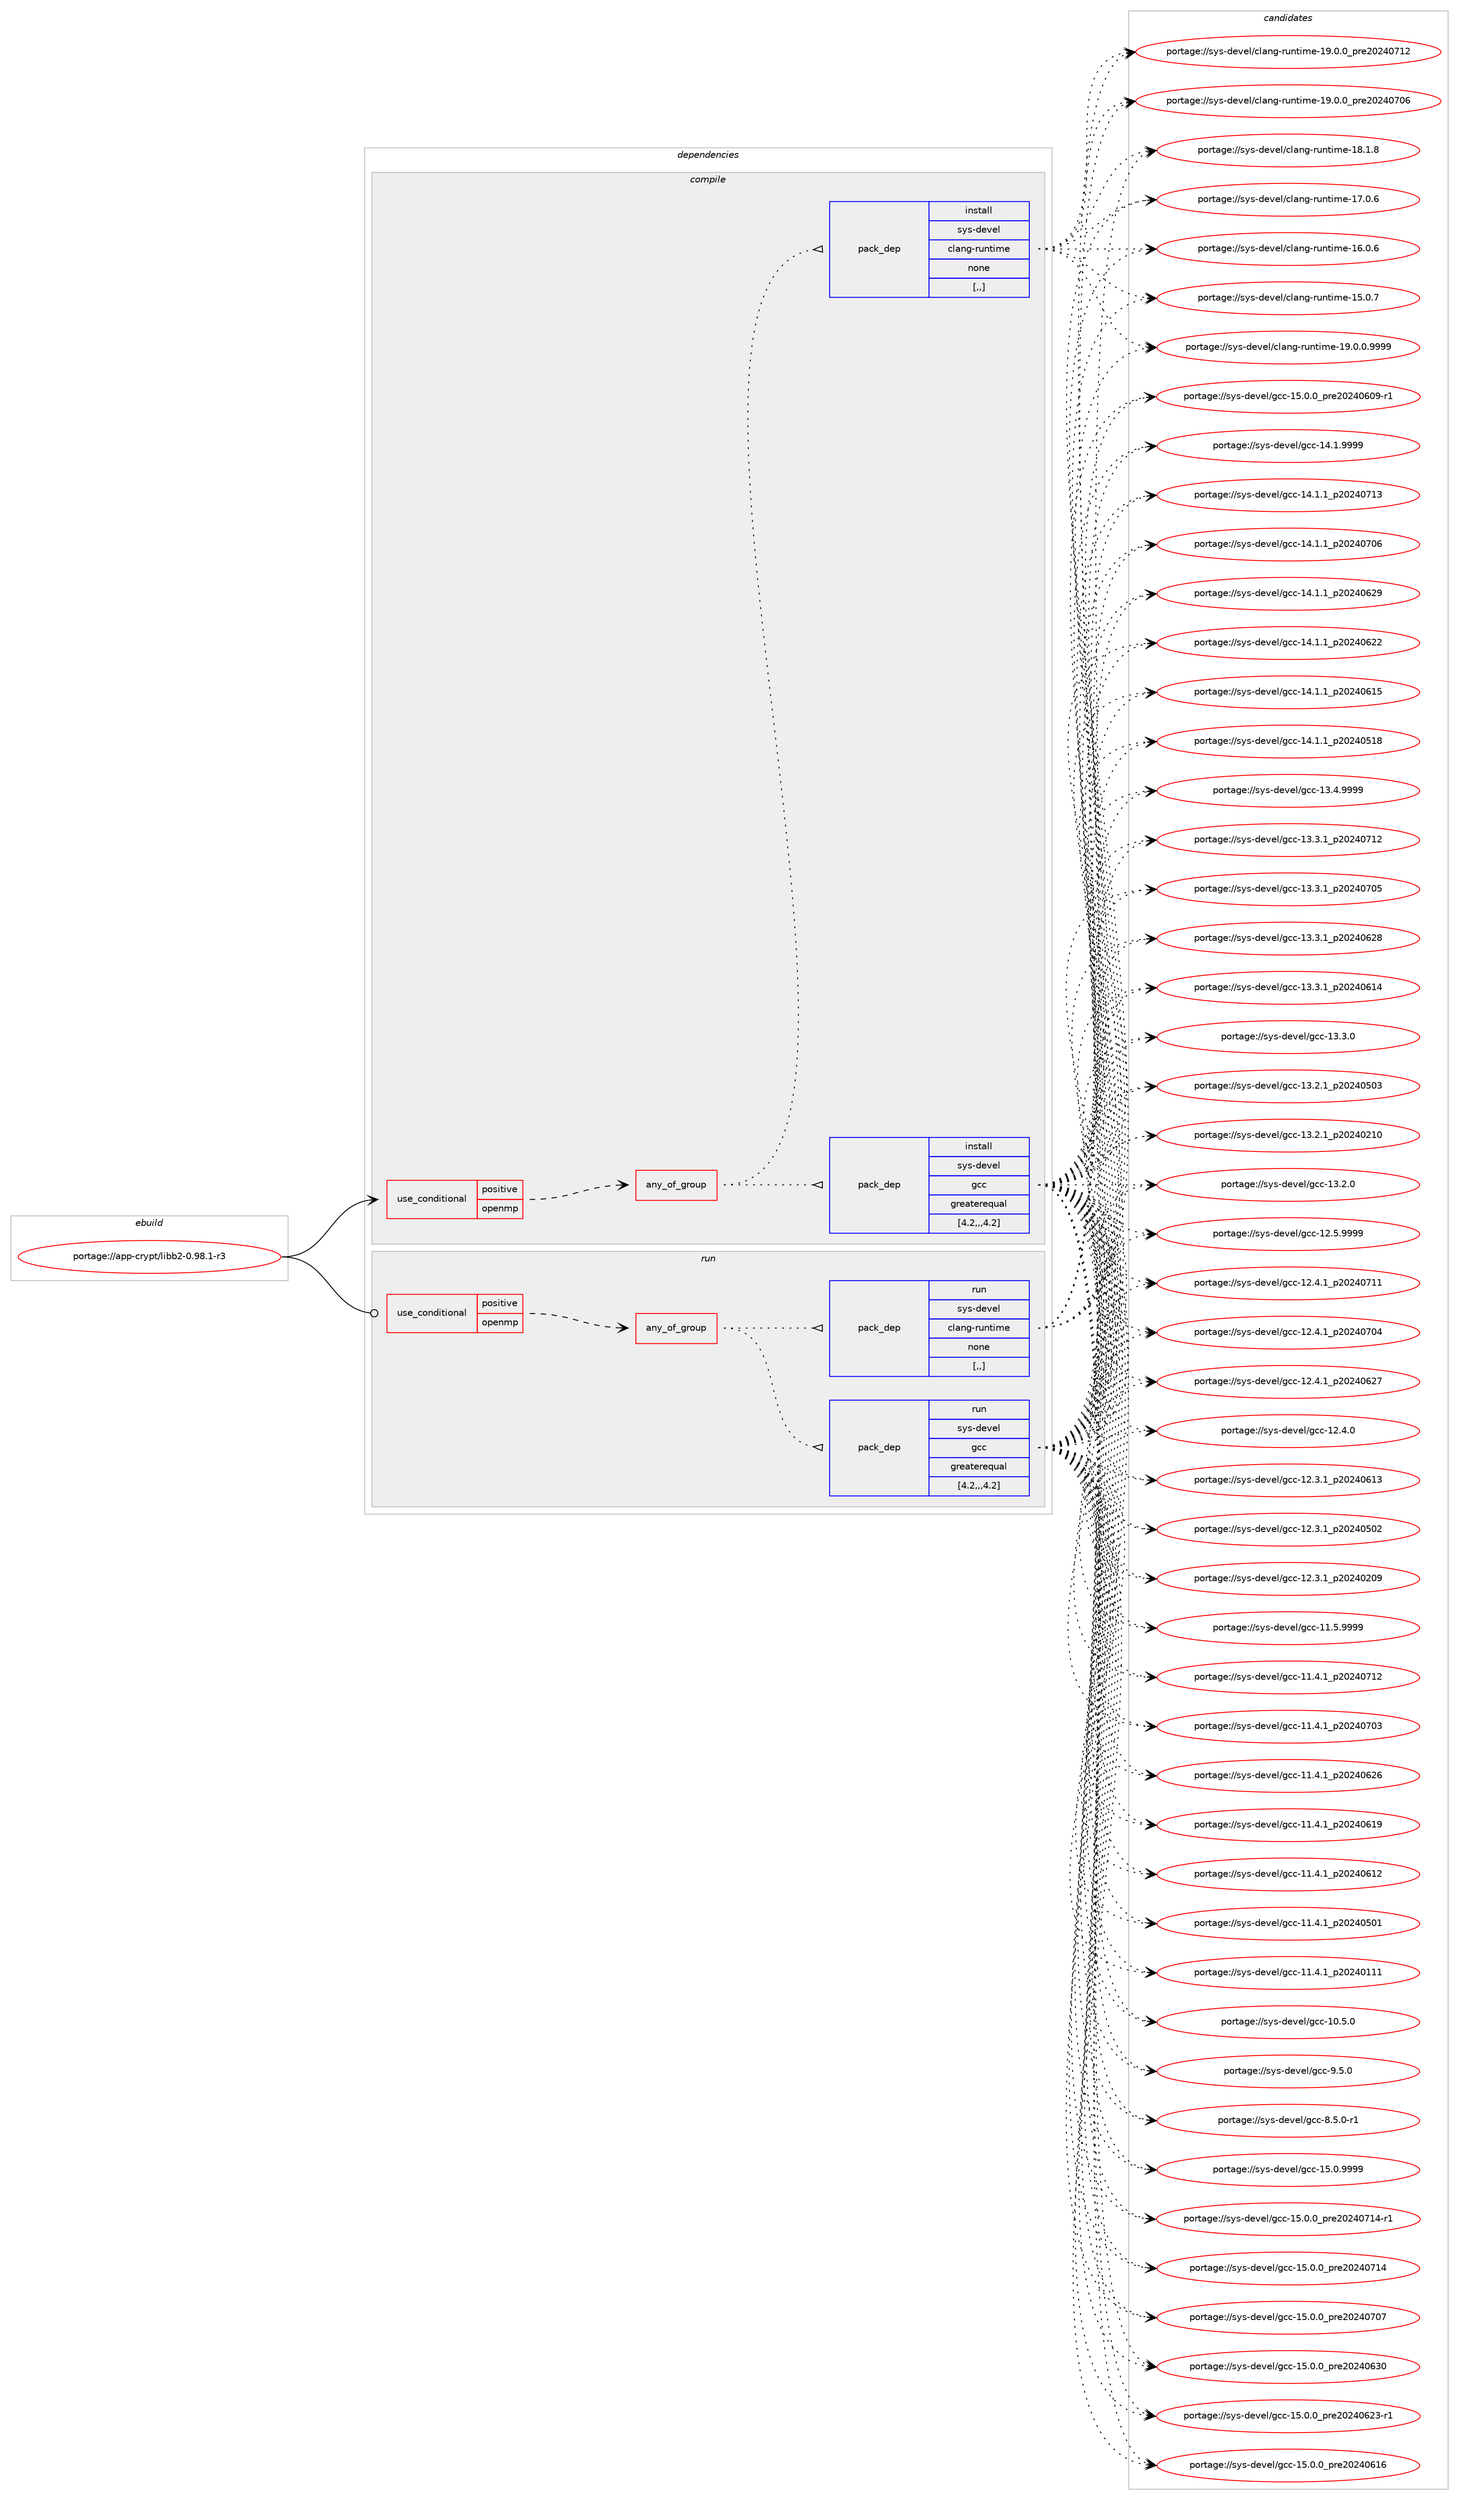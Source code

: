 digraph prolog {

# *************
# Graph options
# *************

newrank=true;
concentrate=true;
compound=true;
graph [rankdir=LR,fontname=Helvetica,fontsize=10,ranksep=1.5];#, ranksep=2.5, nodesep=0.2];
edge  [arrowhead=vee];
node  [fontname=Helvetica,fontsize=10];

# **********
# The ebuild
# **********

subgraph cluster_leftcol {
color=gray;
rank=same;
label=<<i>ebuild</i>>;
id [label="portage://app-crypt/libb2-0.98.1-r3", color=red, width=4, href="../app-crypt/libb2-0.98.1-r3.svg"];
}

# ****************
# The dependencies
# ****************

subgraph cluster_midcol {
color=gray;
label=<<i>dependencies</i>>;
subgraph cluster_compile {
fillcolor="#eeeeee";
style=filled;
label=<<i>compile</i>>;
subgraph cond3514 {
dependency13230 [label=<<TABLE BORDER="0" CELLBORDER="1" CELLSPACING="0" CELLPADDING="4"><TR><TD ROWSPAN="3" CELLPADDING="10">use_conditional</TD></TR><TR><TD>positive</TD></TR><TR><TD>openmp</TD></TR></TABLE>>, shape=none, color=red];
subgraph any76 {
dependency13231 [label=<<TABLE BORDER="0" CELLBORDER="1" CELLSPACING="0" CELLPADDING="4"><TR><TD CELLPADDING="10">any_of_group</TD></TR></TABLE>>, shape=none, color=red];subgraph pack9638 {
dependency13232 [label=<<TABLE BORDER="0" CELLBORDER="1" CELLSPACING="0" CELLPADDING="4" WIDTH="220"><TR><TD ROWSPAN="6" CELLPADDING="30">pack_dep</TD></TR><TR><TD WIDTH="110">install</TD></TR><TR><TD>sys-devel</TD></TR><TR><TD>gcc</TD></TR><TR><TD>greaterequal</TD></TR><TR><TD>[4.2,,,4.2]</TD></TR></TABLE>>, shape=none, color=blue];
}
dependency13231:e -> dependency13232:w [weight=20,style="dotted",arrowhead="oinv"];
subgraph pack9639 {
dependency13233 [label=<<TABLE BORDER="0" CELLBORDER="1" CELLSPACING="0" CELLPADDING="4" WIDTH="220"><TR><TD ROWSPAN="6" CELLPADDING="30">pack_dep</TD></TR><TR><TD WIDTH="110">install</TD></TR><TR><TD>sys-devel</TD></TR><TR><TD>clang-runtime</TD></TR><TR><TD>none</TD></TR><TR><TD>[,,]</TD></TR></TABLE>>, shape=none, color=blue];
}
dependency13231:e -> dependency13233:w [weight=20,style="dotted",arrowhead="oinv"];
}
dependency13230:e -> dependency13231:w [weight=20,style="dashed",arrowhead="vee"];
}
id:e -> dependency13230:w [weight=20,style="solid",arrowhead="vee"];
}
subgraph cluster_compileandrun {
fillcolor="#eeeeee";
style=filled;
label=<<i>compile and run</i>>;
}
subgraph cluster_run {
fillcolor="#eeeeee";
style=filled;
label=<<i>run</i>>;
subgraph cond3515 {
dependency13234 [label=<<TABLE BORDER="0" CELLBORDER="1" CELLSPACING="0" CELLPADDING="4"><TR><TD ROWSPAN="3" CELLPADDING="10">use_conditional</TD></TR><TR><TD>positive</TD></TR><TR><TD>openmp</TD></TR></TABLE>>, shape=none, color=red];
subgraph any77 {
dependency13235 [label=<<TABLE BORDER="0" CELLBORDER="1" CELLSPACING="0" CELLPADDING="4"><TR><TD CELLPADDING="10">any_of_group</TD></TR></TABLE>>, shape=none, color=red];subgraph pack9640 {
dependency13236 [label=<<TABLE BORDER="0" CELLBORDER="1" CELLSPACING="0" CELLPADDING="4" WIDTH="220"><TR><TD ROWSPAN="6" CELLPADDING="30">pack_dep</TD></TR><TR><TD WIDTH="110">run</TD></TR><TR><TD>sys-devel</TD></TR><TR><TD>gcc</TD></TR><TR><TD>greaterequal</TD></TR><TR><TD>[4.2,,,4.2]</TD></TR></TABLE>>, shape=none, color=blue];
}
dependency13235:e -> dependency13236:w [weight=20,style="dotted",arrowhead="oinv"];
subgraph pack9641 {
dependency13237 [label=<<TABLE BORDER="0" CELLBORDER="1" CELLSPACING="0" CELLPADDING="4" WIDTH="220"><TR><TD ROWSPAN="6" CELLPADDING="30">pack_dep</TD></TR><TR><TD WIDTH="110">run</TD></TR><TR><TD>sys-devel</TD></TR><TR><TD>clang-runtime</TD></TR><TR><TD>none</TD></TR><TR><TD>[,,]</TD></TR></TABLE>>, shape=none, color=blue];
}
dependency13235:e -> dependency13237:w [weight=20,style="dotted",arrowhead="oinv"];
}
dependency13234:e -> dependency13235:w [weight=20,style="dashed",arrowhead="vee"];
}
id:e -> dependency13234:w [weight=20,style="solid",arrowhead="odot"];
}
}

# **************
# The candidates
# **************

subgraph cluster_choices {
rank=same;
color=gray;
label=<<i>candidates</i>>;

subgraph choice9638 {
color=black;
nodesep=1;
choice1151211154510010111810110847103999945495346484657575757 [label="portage://sys-devel/gcc-15.0.9999", color=red, width=4,href="../sys-devel/gcc-15.0.9999.svg"];
choice11512111545100101118101108471039999454953464846489511211410150485052485549524511449 [label="portage://sys-devel/gcc-15.0.0_pre20240714-r1", color=red, width=4,href="../sys-devel/gcc-15.0.0_pre20240714-r1.svg"];
choice1151211154510010111810110847103999945495346484648951121141015048505248554952 [label="portage://sys-devel/gcc-15.0.0_pre20240714", color=red, width=4,href="../sys-devel/gcc-15.0.0_pre20240714.svg"];
choice1151211154510010111810110847103999945495346484648951121141015048505248554855 [label="portage://sys-devel/gcc-15.0.0_pre20240707", color=red, width=4,href="../sys-devel/gcc-15.0.0_pre20240707.svg"];
choice1151211154510010111810110847103999945495346484648951121141015048505248545148 [label="portage://sys-devel/gcc-15.0.0_pre20240630", color=red, width=4,href="../sys-devel/gcc-15.0.0_pre20240630.svg"];
choice11512111545100101118101108471039999454953464846489511211410150485052485450514511449 [label="portage://sys-devel/gcc-15.0.0_pre20240623-r1", color=red, width=4,href="../sys-devel/gcc-15.0.0_pre20240623-r1.svg"];
choice1151211154510010111810110847103999945495346484648951121141015048505248544954 [label="portage://sys-devel/gcc-15.0.0_pre20240616", color=red, width=4,href="../sys-devel/gcc-15.0.0_pre20240616.svg"];
choice11512111545100101118101108471039999454953464846489511211410150485052485448574511449 [label="portage://sys-devel/gcc-15.0.0_pre20240609-r1", color=red, width=4,href="../sys-devel/gcc-15.0.0_pre20240609-r1.svg"];
choice1151211154510010111810110847103999945495246494657575757 [label="portage://sys-devel/gcc-14.1.9999", color=red, width=4,href="../sys-devel/gcc-14.1.9999.svg"];
choice1151211154510010111810110847103999945495246494649951125048505248554951 [label="portage://sys-devel/gcc-14.1.1_p20240713", color=red, width=4,href="../sys-devel/gcc-14.1.1_p20240713.svg"];
choice1151211154510010111810110847103999945495246494649951125048505248554854 [label="portage://sys-devel/gcc-14.1.1_p20240706", color=red, width=4,href="../sys-devel/gcc-14.1.1_p20240706.svg"];
choice1151211154510010111810110847103999945495246494649951125048505248545057 [label="portage://sys-devel/gcc-14.1.1_p20240629", color=red, width=4,href="../sys-devel/gcc-14.1.1_p20240629.svg"];
choice1151211154510010111810110847103999945495246494649951125048505248545050 [label="portage://sys-devel/gcc-14.1.1_p20240622", color=red, width=4,href="../sys-devel/gcc-14.1.1_p20240622.svg"];
choice1151211154510010111810110847103999945495246494649951125048505248544953 [label="portage://sys-devel/gcc-14.1.1_p20240615", color=red, width=4,href="../sys-devel/gcc-14.1.1_p20240615.svg"];
choice1151211154510010111810110847103999945495246494649951125048505248534956 [label="portage://sys-devel/gcc-14.1.1_p20240518", color=red, width=4,href="../sys-devel/gcc-14.1.1_p20240518.svg"];
choice1151211154510010111810110847103999945495146524657575757 [label="portage://sys-devel/gcc-13.4.9999", color=red, width=4,href="../sys-devel/gcc-13.4.9999.svg"];
choice1151211154510010111810110847103999945495146514649951125048505248554950 [label="portage://sys-devel/gcc-13.3.1_p20240712", color=red, width=4,href="../sys-devel/gcc-13.3.1_p20240712.svg"];
choice1151211154510010111810110847103999945495146514649951125048505248554853 [label="portage://sys-devel/gcc-13.3.1_p20240705", color=red, width=4,href="../sys-devel/gcc-13.3.1_p20240705.svg"];
choice1151211154510010111810110847103999945495146514649951125048505248545056 [label="portage://sys-devel/gcc-13.3.1_p20240628", color=red, width=4,href="../sys-devel/gcc-13.3.1_p20240628.svg"];
choice1151211154510010111810110847103999945495146514649951125048505248544952 [label="portage://sys-devel/gcc-13.3.1_p20240614", color=red, width=4,href="../sys-devel/gcc-13.3.1_p20240614.svg"];
choice1151211154510010111810110847103999945495146514648 [label="portage://sys-devel/gcc-13.3.0", color=red, width=4,href="../sys-devel/gcc-13.3.0.svg"];
choice1151211154510010111810110847103999945495146504649951125048505248534851 [label="portage://sys-devel/gcc-13.2.1_p20240503", color=red, width=4,href="../sys-devel/gcc-13.2.1_p20240503.svg"];
choice1151211154510010111810110847103999945495146504649951125048505248504948 [label="portage://sys-devel/gcc-13.2.1_p20240210", color=red, width=4,href="../sys-devel/gcc-13.2.1_p20240210.svg"];
choice1151211154510010111810110847103999945495146504648 [label="portage://sys-devel/gcc-13.2.0", color=red, width=4,href="../sys-devel/gcc-13.2.0.svg"];
choice1151211154510010111810110847103999945495046534657575757 [label="portage://sys-devel/gcc-12.5.9999", color=red, width=4,href="../sys-devel/gcc-12.5.9999.svg"];
choice1151211154510010111810110847103999945495046524649951125048505248554949 [label="portage://sys-devel/gcc-12.4.1_p20240711", color=red, width=4,href="../sys-devel/gcc-12.4.1_p20240711.svg"];
choice1151211154510010111810110847103999945495046524649951125048505248554852 [label="portage://sys-devel/gcc-12.4.1_p20240704", color=red, width=4,href="../sys-devel/gcc-12.4.1_p20240704.svg"];
choice1151211154510010111810110847103999945495046524649951125048505248545055 [label="portage://sys-devel/gcc-12.4.1_p20240627", color=red, width=4,href="../sys-devel/gcc-12.4.1_p20240627.svg"];
choice1151211154510010111810110847103999945495046524648 [label="portage://sys-devel/gcc-12.4.0", color=red, width=4,href="../sys-devel/gcc-12.4.0.svg"];
choice1151211154510010111810110847103999945495046514649951125048505248544951 [label="portage://sys-devel/gcc-12.3.1_p20240613", color=red, width=4,href="../sys-devel/gcc-12.3.1_p20240613.svg"];
choice1151211154510010111810110847103999945495046514649951125048505248534850 [label="portage://sys-devel/gcc-12.3.1_p20240502", color=red, width=4,href="../sys-devel/gcc-12.3.1_p20240502.svg"];
choice1151211154510010111810110847103999945495046514649951125048505248504857 [label="portage://sys-devel/gcc-12.3.1_p20240209", color=red, width=4,href="../sys-devel/gcc-12.3.1_p20240209.svg"];
choice1151211154510010111810110847103999945494946534657575757 [label="portage://sys-devel/gcc-11.5.9999", color=red, width=4,href="../sys-devel/gcc-11.5.9999.svg"];
choice1151211154510010111810110847103999945494946524649951125048505248554950 [label="portage://sys-devel/gcc-11.4.1_p20240712", color=red, width=4,href="../sys-devel/gcc-11.4.1_p20240712.svg"];
choice1151211154510010111810110847103999945494946524649951125048505248554851 [label="portage://sys-devel/gcc-11.4.1_p20240703", color=red, width=4,href="../sys-devel/gcc-11.4.1_p20240703.svg"];
choice1151211154510010111810110847103999945494946524649951125048505248545054 [label="portage://sys-devel/gcc-11.4.1_p20240626", color=red, width=4,href="../sys-devel/gcc-11.4.1_p20240626.svg"];
choice1151211154510010111810110847103999945494946524649951125048505248544957 [label="portage://sys-devel/gcc-11.4.1_p20240619", color=red, width=4,href="../sys-devel/gcc-11.4.1_p20240619.svg"];
choice1151211154510010111810110847103999945494946524649951125048505248544950 [label="portage://sys-devel/gcc-11.4.1_p20240612", color=red, width=4,href="../sys-devel/gcc-11.4.1_p20240612.svg"];
choice1151211154510010111810110847103999945494946524649951125048505248534849 [label="portage://sys-devel/gcc-11.4.1_p20240501", color=red, width=4,href="../sys-devel/gcc-11.4.1_p20240501.svg"];
choice1151211154510010111810110847103999945494946524649951125048505248494949 [label="portage://sys-devel/gcc-11.4.1_p20240111", color=red, width=4,href="../sys-devel/gcc-11.4.1_p20240111.svg"];
choice1151211154510010111810110847103999945494846534648 [label="portage://sys-devel/gcc-10.5.0", color=red, width=4,href="../sys-devel/gcc-10.5.0.svg"];
choice11512111545100101118101108471039999455746534648 [label="portage://sys-devel/gcc-9.5.0", color=red, width=4,href="../sys-devel/gcc-9.5.0.svg"];
choice115121115451001011181011084710399994556465346484511449 [label="portage://sys-devel/gcc-8.5.0-r1", color=red, width=4,href="../sys-devel/gcc-8.5.0-r1.svg"];
dependency13232:e -> choice1151211154510010111810110847103999945495346484657575757:w [style=dotted,weight="100"];
dependency13232:e -> choice11512111545100101118101108471039999454953464846489511211410150485052485549524511449:w [style=dotted,weight="100"];
dependency13232:e -> choice1151211154510010111810110847103999945495346484648951121141015048505248554952:w [style=dotted,weight="100"];
dependency13232:e -> choice1151211154510010111810110847103999945495346484648951121141015048505248554855:w [style=dotted,weight="100"];
dependency13232:e -> choice1151211154510010111810110847103999945495346484648951121141015048505248545148:w [style=dotted,weight="100"];
dependency13232:e -> choice11512111545100101118101108471039999454953464846489511211410150485052485450514511449:w [style=dotted,weight="100"];
dependency13232:e -> choice1151211154510010111810110847103999945495346484648951121141015048505248544954:w [style=dotted,weight="100"];
dependency13232:e -> choice11512111545100101118101108471039999454953464846489511211410150485052485448574511449:w [style=dotted,weight="100"];
dependency13232:e -> choice1151211154510010111810110847103999945495246494657575757:w [style=dotted,weight="100"];
dependency13232:e -> choice1151211154510010111810110847103999945495246494649951125048505248554951:w [style=dotted,weight="100"];
dependency13232:e -> choice1151211154510010111810110847103999945495246494649951125048505248554854:w [style=dotted,weight="100"];
dependency13232:e -> choice1151211154510010111810110847103999945495246494649951125048505248545057:w [style=dotted,weight="100"];
dependency13232:e -> choice1151211154510010111810110847103999945495246494649951125048505248545050:w [style=dotted,weight="100"];
dependency13232:e -> choice1151211154510010111810110847103999945495246494649951125048505248544953:w [style=dotted,weight="100"];
dependency13232:e -> choice1151211154510010111810110847103999945495246494649951125048505248534956:w [style=dotted,weight="100"];
dependency13232:e -> choice1151211154510010111810110847103999945495146524657575757:w [style=dotted,weight="100"];
dependency13232:e -> choice1151211154510010111810110847103999945495146514649951125048505248554950:w [style=dotted,weight="100"];
dependency13232:e -> choice1151211154510010111810110847103999945495146514649951125048505248554853:w [style=dotted,weight="100"];
dependency13232:e -> choice1151211154510010111810110847103999945495146514649951125048505248545056:w [style=dotted,weight="100"];
dependency13232:e -> choice1151211154510010111810110847103999945495146514649951125048505248544952:w [style=dotted,weight="100"];
dependency13232:e -> choice1151211154510010111810110847103999945495146514648:w [style=dotted,weight="100"];
dependency13232:e -> choice1151211154510010111810110847103999945495146504649951125048505248534851:w [style=dotted,weight="100"];
dependency13232:e -> choice1151211154510010111810110847103999945495146504649951125048505248504948:w [style=dotted,weight="100"];
dependency13232:e -> choice1151211154510010111810110847103999945495146504648:w [style=dotted,weight="100"];
dependency13232:e -> choice1151211154510010111810110847103999945495046534657575757:w [style=dotted,weight="100"];
dependency13232:e -> choice1151211154510010111810110847103999945495046524649951125048505248554949:w [style=dotted,weight="100"];
dependency13232:e -> choice1151211154510010111810110847103999945495046524649951125048505248554852:w [style=dotted,weight="100"];
dependency13232:e -> choice1151211154510010111810110847103999945495046524649951125048505248545055:w [style=dotted,weight="100"];
dependency13232:e -> choice1151211154510010111810110847103999945495046524648:w [style=dotted,weight="100"];
dependency13232:e -> choice1151211154510010111810110847103999945495046514649951125048505248544951:w [style=dotted,weight="100"];
dependency13232:e -> choice1151211154510010111810110847103999945495046514649951125048505248534850:w [style=dotted,weight="100"];
dependency13232:e -> choice1151211154510010111810110847103999945495046514649951125048505248504857:w [style=dotted,weight="100"];
dependency13232:e -> choice1151211154510010111810110847103999945494946534657575757:w [style=dotted,weight="100"];
dependency13232:e -> choice1151211154510010111810110847103999945494946524649951125048505248554950:w [style=dotted,weight="100"];
dependency13232:e -> choice1151211154510010111810110847103999945494946524649951125048505248554851:w [style=dotted,weight="100"];
dependency13232:e -> choice1151211154510010111810110847103999945494946524649951125048505248545054:w [style=dotted,weight="100"];
dependency13232:e -> choice1151211154510010111810110847103999945494946524649951125048505248544957:w [style=dotted,weight="100"];
dependency13232:e -> choice1151211154510010111810110847103999945494946524649951125048505248544950:w [style=dotted,weight="100"];
dependency13232:e -> choice1151211154510010111810110847103999945494946524649951125048505248534849:w [style=dotted,weight="100"];
dependency13232:e -> choice1151211154510010111810110847103999945494946524649951125048505248494949:w [style=dotted,weight="100"];
dependency13232:e -> choice1151211154510010111810110847103999945494846534648:w [style=dotted,weight="100"];
dependency13232:e -> choice11512111545100101118101108471039999455746534648:w [style=dotted,weight="100"];
dependency13232:e -> choice115121115451001011181011084710399994556465346484511449:w [style=dotted,weight="100"];
}
subgraph choice9639 {
color=black;
nodesep=1;
choice1151211154510010111810110847991089711010345114117110116105109101454957464846484657575757 [label="portage://sys-devel/clang-runtime-19.0.0.9999", color=red, width=4,href="../sys-devel/clang-runtime-19.0.0.9999.svg"];
choice115121115451001011181011084799108971101034511411711011610510910145495746484648951121141015048505248554950 [label="portage://sys-devel/clang-runtime-19.0.0_pre20240712", color=red, width=4,href="../sys-devel/clang-runtime-19.0.0_pre20240712.svg"];
choice115121115451001011181011084799108971101034511411711011610510910145495746484648951121141015048505248554854 [label="portage://sys-devel/clang-runtime-19.0.0_pre20240706", color=red, width=4,href="../sys-devel/clang-runtime-19.0.0_pre20240706.svg"];
choice115121115451001011181011084799108971101034511411711011610510910145495646494656 [label="portage://sys-devel/clang-runtime-18.1.8", color=red, width=4,href="../sys-devel/clang-runtime-18.1.8.svg"];
choice115121115451001011181011084799108971101034511411711011610510910145495546484654 [label="portage://sys-devel/clang-runtime-17.0.6", color=red, width=4,href="../sys-devel/clang-runtime-17.0.6.svg"];
choice115121115451001011181011084799108971101034511411711011610510910145495446484654 [label="portage://sys-devel/clang-runtime-16.0.6", color=red, width=4,href="../sys-devel/clang-runtime-16.0.6.svg"];
choice115121115451001011181011084799108971101034511411711011610510910145495346484655 [label="portage://sys-devel/clang-runtime-15.0.7", color=red, width=4,href="../sys-devel/clang-runtime-15.0.7.svg"];
dependency13233:e -> choice1151211154510010111810110847991089711010345114117110116105109101454957464846484657575757:w [style=dotted,weight="100"];
dependency13233:e -> choice115121115451001011181011084799108971101034511411711011610510910145495746484648951121141015048505248554950:w [style=dotted,weight="100"];
dependency13233:e -> choice115121115451001011181011084799108971101034511411711011610510910145495746484648951121141015048505248554854:w [style=dotted,weight="100"];
dependency13233:e -> choice115121115451001011181011084799108971101034511411711011610510910145495646494656:w [style=dotted,weight="100"];
dependency13233:e -> choice115121115451001011181011084799108971101034511411711011610510910145495546484654:w [style=dotted,weight="100"];
dependency13233:e -> choice115121115451001011181011084799108971101034511411711011610510910145495446484654:w [style=dotted,weight="100"];
dependency13233:e -> choice115121115451001011181011084799108971101034511411711011610510910145495346484655:w [style=dotted,weight="100"];
}
subgraph choice9640 {
color=black;
nodesep=1;
choice1151211154510010111810110847103999945495346484657575757 [label="portage://sys-devel/gcc-15.0.9999", color=red, width=4,href="../sys-devel/gcc-15.0.9999.svg"];
choice11512111545100101118101108471039999454953464846489511211410150485052485549524511449 [label="portage://sys-devel/gcc-15.0.0_pre20240714-r1", color=red, width=4,href="../sys-devel/gcc-15.0.0_pre20240714-r1.svg"];
choice1151211154510010111810110847103999945495346484648951121141015048505248554952 [label="portage://sys-devel/gcc-15.0.0_pre20240714", color=red, width=4,href="../sys-devel/gcc-15.0.0_pre20240714.svg"];
choice1151211154510010111810110847103999945495346484648951121141015048505248554855 [label="portage://sys-devel/gcc-15.0.0_pre20240707", color=red, width=4,href="../sys-devel/gcc-15.0.0_pre20240707.svg"];
choice1151211154510010111810110847103999945495346484648951121141015048505248545148 [label="portage://sys-devel/gcc-15.0.0_pre20240630", color=red, width=4,href="../sys-devel/gcc-15.0.0_pre20240630.svg"];
choice11512111545100101118101108471039999454953464846489511211410150485052485450514511449 [label="portage://sys-devel/gcc-15.0.0_pre20240623-r1", color=red, width=4,href="../sys-devel/gcc-15.0.0_pre20240623-r1.svg"];
choice1151211154510010111810110847103999945495346484648951121141015048505248544954 [label="portage://sys-devel/gcc-15.0.0_pre20240616", color=red, width=4,href="../sys-devel/gcc-15.0.0_pre20240616.svg"];
choice11512111545100101118101108471039999454953464846489511211410150485052485448574511449 [label="portage://sys-devel/gcc-15.0.0_pre20240609-r1", color=red, width=4,href="../sys-devel/gcc-15.0.0_pre20240609-r1.svg"];
choice1151211154510010111810110847103999945495246494657575757 [label="portage://sys-devel/gcc-14.1.9999", color=red, width=4,href="../sys-devel/gcc-14.1.9999.svg"];
choice1151211154510010111810110847103999945495246494649951125048505248554951 [label="portage://sys-devel/gcc-14.1.1_p20240713", color=red, width=4,href="../sys-devel/gcc-14.1.1_p20240713.svg"];
choice1151211154510010111810110847103999945495246494649951125048505248554854 [label="portage://sys-devel/gcc-14.1.1_p20240706", color=red, width=4,href="../sys-devel/gcc-14.1.1_p20240706.svg"];
choice1151211154510010111810110847103999945495246494649951125048505248545057 [label="portage://sys-devel/gcc-14.1.1_p20240629", color=red, width=4,href="../sys-devel/gcc-14.1.1_p20240629.svg"];
choice1151211154510010111810110847103999945495246494649951125048505248545050 [label="portage://sys-devel/gcc-14.1.1_p20240622", color=red, width=4,href="../sys-devel/gcc-14.1.1_p20240622.svg"];
choice1151211154510010111810110847103999945495246494649951125048505248544953 [label="portage://sys-devel/gcc-14.1.1_p20240615", color=red, width=4,href="../sys-devel/gcc-14.1.1_p20240615.svg"];
choice1151211154510010111810110847103999945495246494649951125048505248534956 [label="portage://sys-devel/gcc-14.1.1_p20240518", color=red, width=4,href="../sys-devel/gcc-14.1.1_p20240518.svg"];
choice1151211154510010111810110847103999945495146524657575757 [label="portage://sys-devel/gcc-13.4.9999", color=red, width=4,href="../sys-devel/gcc-13.4.9999.svg"];
choice1151211154510010111810110847103999945495146514649951125048505248554950 [label="portage://sys-devel/gcc-13.3.1_p20240712", color=red, width=4,href="../sys-devel/gcc-13.3.1_p20240712.svg"];
choice1151211154510010111810110847103999945495146514649951125048505248554853 [label="portage://sys-devel/gcc-13.3.1_p20240705", color=red, width=4,href="../sys-devel/gcc-13.3.1_p20240705.svg"];
choice1151211154510010111810110847103999945495146514649951125048505248545056 [label="portage://sys-devel/gcc-13.3.1_p20240628", color=red, width=4,href="../sys-devel/gcc-13.3.1_p20240628.svg"];
choice1151211154510010111810110847103999945495146514649951125048505248544952 [label="portage://sys-devel/gcc-13.3.1_p20240614", color=red, width=4,href="../sys-devel/gcc-13.3.1_p20240614.svg"];
choice1151211154510010111810110847103999945495146514648 [label="portage://sys-devel/gcc-13.3.0", color=red, width=4,href="../sys-devel/gcc-13.3.0.svg"];
choice1151211154510010111810110847103999945495146504649951125048505248534851 [label="portage://sys-devel/gcc-13.2.1_p20240503", color=red, width=4,href="../sys-devel/gcc-13.2.1_p20240503.svg"];
choice1151211154510010111810110847103999945495146504649951125048505248504948 [label="portage://sys-devel/gcc-13.2.1_p20240210", color=red, width=4,href="../sys-devel/gcc-13.2.1_p20240210.svg"];
choice1151211154510010111810110847103999945495146504648 [label="portage://sys-devel/gcc-13.2.0", color=red, width=4,href="../sys-devel/gcc-13.2.0.svg"];
choice1151211154510010111810110847103999945495046534657575757 [label="portage://sys-devel/gcc-12.5.9999", color=red, width=4,href="../sys-devel/gcc-12.5.9999.svg"];
choice1151211154510010111810110847103999945495046524649951125048505248554949 [label="portage://sys-devel/gcc-12.4.1_p20240711", color=red, width=4,href="../sys-devel/gcc-12.4.1_p20240711.svg"];
choice1151211154510010111810110847103999945495046524649951125048505248554852 [label="portage://sys-devel/gcc-12.4.1_p20240704", color=red, width=4,href="../sys-devel/gcc-12.4.1_p20240704.svg"];
choice1151211154510010111810110847103999945495046524649951125048505248545055 [label="portage://sys-devel/gcc-12.4.1_p20240627", color=red, width=4,href="../sys-devel/gcc-12.4.1_p20240627.svg"];
choice1151211154510010111810110847103999945495046524648 [label="portage://sys-devel/gcc-12.4.0", color=red, width=4,href="../sys-devel/gcc-12.4.0.svg"];
choice1151211154510010111810110847103999945495046514649951125048505248544951 [label="portage://sys-devel/gcc-12.3.1_p20240613", color=red, width=4,href="../sys-devel/gcc-12.3.1_p20240613.svg"];
choice1151211154510010111810110847103999945495046514649951125048505248534850 [label="portage://sys-devel/gcc-12.3.1_p20240502", color=red, width=4,href="../sys-devel/gcc-12.3.1_p20240502.svg"];
choice1151211154510010111810110847103999945495046514649951125048505248504857 [label="portage://sys-devel/gcc-12.3.1_p20240209", color=red, width=4,href="../sys-devel/gcc-12.3.1_p20240209.svg"];
choice1151211154510010111810110847103999945494946534657575757 [label="portage://sys-devel/gcc-11.5.9999", color=red, width=4,href="../sys-devel/gcc-11.5.9999.svg"];
choice1151211154510010111810110847103999945494946524649951125048505248554950 [label="portage://sys-devel/gcc-11.4.1_p20240712", color=red, width=4,href="../sys-devel/gcc-11.4.1_p20240712.svg"];
choice1151211154510010111810110847103999945494946524649951125048505248554851 [label="portage://sys-devel/gcc-11.4.1_p20240703", color=red, width=4,href="../sys-devel/gcc-11.4.1_p20240703.svg"];
choice1151211154510010111810110847103999945494946524649951125048505248545054 [label="portage://sys-devel/gcc-11.4.1_p20240626", color=red, width=4,href="../sys-devel/gcc-11.4.1_p20240626.svg"];
choice1151211154510010111810110847103999945494946524649951125048505248544957 [label="portage://sys-devel/gcc-11.4.1_p20240619", color=red, width=4,href="../sys-devel/gcc-11.4.1_p20240619.svg"];
choice1151211154510010111810110847103999945494946524649951125048505248544950 [label="portage://sys-devel/gcc-11.4.1_p20240612", color=red, width=4,href="../sys-devel/gcc-11.4.1_p20240612.svg"];
choice1151211154510010111810110847103999945494946524649951125048505248534849 [label="portage://sys-devel/gcc-11.4.1_p20240501", color=red, width=4,href="../sys-devel/gcc-11.4.1_p20240501.svg"];
choice1151211154510010111810110847103999945494946524649951125048505248494949 [label="portage://sys-devel/gcc-11.4.1_p20240111", color=red, width=4,href="../sys-devel/gcc-11.4.1_p20240111.svg"];
choice1151211154510010111810110847103999945494846534648 [label="portage://sys-devel/gcc-10.5.0", color=red, width=4,href="../sys-devel/gcc-10.5.0.svg"];
choice11512111545100101118101108471039999455746534648 [label="portage://sys-devel/gcc-9.5.0", color=red, width=4,href="../sys-devel/gcc-9.5.0.svg"];
choice115121115451001011181011084710399994556465346484511449 [label="portage://sys-devel/gcc-8.5.0-r1", color=red, width=4,href="../sys-devel/gcc-8.5.0-r1.svg"];
dependency13236:e -> choice1151211154510010111810110847103999945495346484657575757:w [style=dotted,weight="100"];
dependency13236:e -> choice11512111545100101118101108471039999454953464846489511211410150485052485549524511449:w [style=dotted,weight="100"];
dependency13236:e -> choice1151211154510010111810110847103999945495346484648951121141015048505248554952:w [style=dotted,weight="100"];
dependency13236:e -> choice1151211154510010111810110847103999945495346484648951121141015048505248554855:w [style=dotted,weight="100"];
dependency13236:e -> choice1151211154510010111810110847103999945495346484648951121141015048505248545148:w [style=dotted,weight="100"];
dependency13236:e -> choice11512111545100101118101108471039999454953464846489511211410150485052485450514511449:w [style=dotted,weight="100"];
dependency13236:e -> choice1151211154510010111810110847103999945495346484648951121141015048505248544954:w [style=dotted,weight="100"];
dependency13236:e -> choice11512111545100101118101108471039999454953464846489511211410150485052485448574511449:w [style=dotted,weight="100"];
dependency13236:e -> choice1151211154510010111810110847103999945495246494657575757:w [style=dotted,weight="100"];
dependency13236:e -> choice1151211154510010111810110847103999945495246494649951125048505248554951:w [style=dotted,weight="100"];
dependency13236:e -> choice1151211154510010111810110847103999945495246494649951125048505248554854:w [style=dotted,weight="100"];
dependency13236:e -> choice1151211154510010111810110847103999945495246494649951125048505248545057:w [style=dotted,weight="100"];
dependency13236:e -> choice1151211154510010111810110847103999945495246494649951125048505248545050:w [style=dotted,weight="100"];
dependency13236:e -> choice1151211154510010111810110847103999945495246494649951125048505248544953:w [style=dotted,weight="100"];
dependency13236:e -> choice1151211154510010111810110847103999945495246494649951125048505248534956:w [style=dotted,weight="100"];
dependency13236:e -> choice1151211154510010111810110847103999945495146524657575757:w [style=dotted,weight="100"];
dependency13236:e -> choice1151211154510010111810110847103999945495146514649951125048505248554950:w [style=dotted,weight="100"];
dependency13236:e -> choice1151211154510010111810110847103999945495146514649951125048505248554853:w [style=dotted,weight="100"];
dependency13236:e -> choice1151211154510010111810110847103999945495146514649951125048505248545056:w [style=dotted,weight="100"];
dependency13236:e -> choice1151211154510010111810110847103999945495146514649951125048505248544952:w [style=dotted,weight="100"];
dependency13236:e -> choice1151211154510010111810110847103999945495146514648:w [style=dotted,weight="100"];
dependency13236:e -> choice1151211154510010111810110847103999945495146504649951125048505248534851:w [style=dotted,weight="100"];
dependency13236:e -> choice1151211154510010111810110847103999945495146504649951125048505248504948:w [style=dotted,weight="100"];
dependency13236:e -> choice1151211154510010111810110847103999945495146504648:w [style=dotted,weight="100"];
dependency13236:e -> choice1151211154510010111810110847103999945495046534657575757:w [style=dotted,weight="100"];
dependency13236:e -> choice1151211154510010111810110847103999945495046524649951125048505248554949:w [style=dotted,weight="100"];
dependency13236:e -> choice1151211154510010111810110847103999945495046524649951125048505248554852:w [style=dotted,weight="100"];
dependency13236:e -> choice1151211154510010111810110847103999945495046524649951125048505248545055:w [style=dotted,weight="100"];
dependency13236:e -> choice1151211154510010111810110847103999945495046524648:w [style=dotted,weight="100"];
dependency13236:e -> choice1151211154510010111810110847103999945495046514649951125048505248544951:w [style=dotted,weight="100"];
dependency13236:e -> choice1151211154510010111810110847103999945495046514649951125048505248534850:w [style=dotted,weight="100"];
dependency13236:e -> choice1151211154510010111810110847103999945495046514649951125048505248504857:w [style=dotted,weight="100"];
dependency13236:e -> choice1151211154510010111810110847103999945494946534657575757:w [style=dotted,weight="100"];
dependency13236:e -> choice1151211154510010111810110847103999945494946524649951125048505248554950:w [style=dotted,weight="100"];
dependency13236:e -> choice1151211154510010111810110847103999945494946524649951125048505248554851:w [style=dotted,weight="100"];
dependency13236:e -> choice1151211154510010111810110847103999945494946524649951125048505248545054:w [style=dotted,weight="100"];
dependency13236:e -> choice1151211154510010111810110847103999945494946524649951125048505248544957:w [style=dotted,weight="100"];
dependency13236:e -> choice1151211154510010111810110847103999945494946524649951125048505248544950:w [style=dotted,weight="100"];
dependency13236:e -> choice1151211154510010111810110847103999945494946524649951125048505248534849:w [style=dotted,weight="100"];
dependency13236:e -> choice1151211154510010111810110847103999945494946524649951125048505248494949:w [style=dotted,weight="100"];
dependency13236:e -> choice1151211154510010111810110847103999945494846534648:w [style=dotted,weight="100"];
dependency13236:e -> choice11512111545100101118101108471039999455746534648:w [style=dotted,weight="100"];
dependency13236:e -> choice115121115451001011181011084710399994556465346484511449:w [style=dotted,weight="100"];
}
subgraph choice9641 {
color=black;
nodesep=1;
choice1151211154510010111810110847991089711010345114117110116105109101454957464846484657575757 [label="portage://sys-devel/clang-runtime-19.0.0.9999", color=red, width=4,href="../sys-devel/clang-runtime-19.0.0.9999.svg"];
choice115121115451001011181011084799108971101034511411711011610510910145495746484648951121141015048505248554950 [label="portage://sys-devel/clang-runtime-19.0.0_pre20240712", color=red, width=4,href="../sys-devel/clang-runtime-19.0.0_pre20240712.svg"];
choice115121115451001011181011084799108971101034511411711011610510910145495746484648951121141015048505248554854 [label="portage://sys-devel/clang-runtime-19.0.0_pre20240706", color=red, width=4,href="../sys-devel/clang-runtime-19.0.0_pre20240706.svg"];
choice115121115451001011181011084799108971101034511411711011610510910145495646494656 [label="portage://sys-devel/clang-runtime-18.1.8", color=red, width=4,href="../sys-devel/clang-runtime-18.1.8.svg"];
choice115121115451001011181011084799108971101034511411711011610510910145495546484654 [label="portage://sys-devel/clang-runtime-17.0.6", color=red, width=4,href="../sys-devel/clang-runtime-17.0.6.svg"];
choice115121115451001011181011084799108971101034511411711011610510910145495446484654 [label="portage://sys-devel/clang-runtime-16.0.6", color=red, width=4,href="../sys-devel/clang-runtime-16.0.6.svg"];
choice115121115451001011181011084799108971101034511411711011610510910145495346484655 [label="portage://sys-devel/clang-runtime-15.0.7", color=red, width=4,href="../sys-devel/clang-runtime-15.0.7.svg"];
dependency13237:e -> choice1151211154510010111810110847991089711010345114117110116105109101454957464846484657575757:w [style=dotted,weight="100"];
dependency13237:e -> choice115121115451001011181011084799108971101034511411711011610510910145495746484648951121141015048505248554950:w [style=dotted,weight="100"];
dependency13237:e -> choice115121115451001011181011084799108971101034511411711011610510910145495746484648951121141015048505248554854:w [style=dotted,weight="100"];
dependency13237:e -> choice115121115451001011181011084799108971101034511411711011610510910145495646494656:w [style=dotted,weight="100"];
dependency13237:e -> choice115121115451001011181011084799108971101034511411711011610510910145495546484654:w [style=dotted,weight="100"];
dependency13237:e -> choice115121115451001011181011084799108971101034511411711011610510910145495446484654:w [style=dotted,weight="100"];
dependency13237:e -> choice115121115451001011181011084799108971101034511411711011610510910145495346484655:w [style=dotted,weight="100"];
}
}

}

